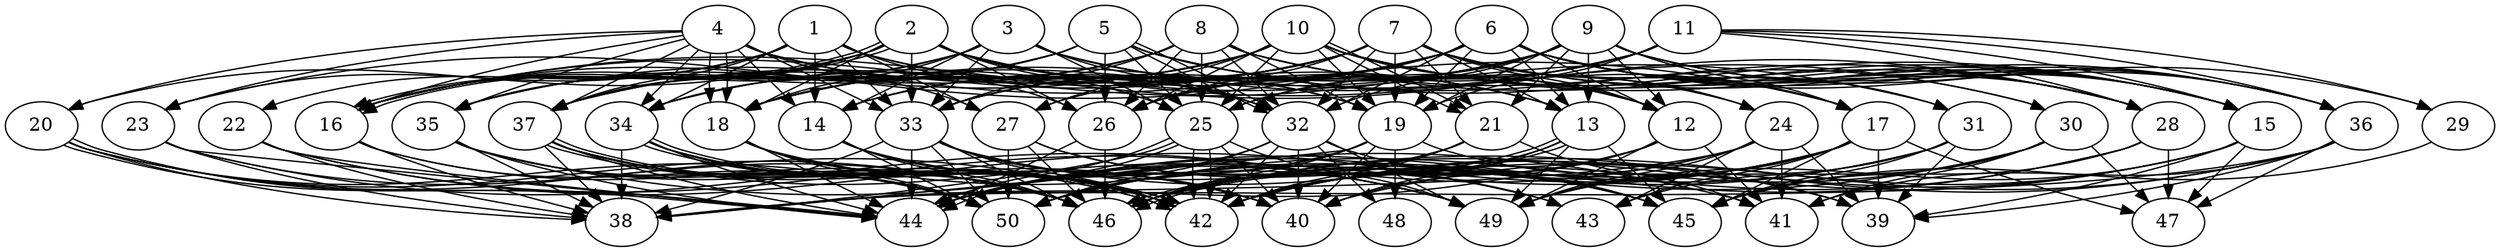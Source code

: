 // DAG (tier=3-complex, mode=compute, n=50, ccr=0.492, fat=0.744, density=0.782, regular=0.236, jump=0.206, mindata=1048576, maxdata=16777216)
// DAG automatically generated by daggen at Sun Aug 24 16:33:35 2025
// /home/ermia/Project/Environments/daggen/bin/daggen --dot --ccr 0.492 --fat 0.744 --regular 0.236 --density 0.782 --jump 0.206 --mindata 1048576 --maxdata 16777216 -n 50 
digraph G {
  1 [size="1574259070467748352", alpha="0.18", expect_size="787129535233874176"]
  1 -> 13 [size ="1075886161920000"]
  1 -> 14 [size ="1075886161920000"]
  1 -> 16 [size ="1075886161920000"]
  1 -> 19 [size ="1075886161920000"]
  1 -> 22 [size ="1075886161920000"]
  1 -> 23 [size ="1075886161920000"]
  1 -> 26 [size ="1075886161920000"]
  1 -> 27 [size ="1075886161920000"]
  1 -> 33 [size ="1075886161920000"]
  1 -> 34 [size ="1075886161920000"]
  1 -> 37 [size ="1075886161920000"]
  2 [size="1619298626380067840", alpha="0.06", expect_size="809649313190033920"]
  2 -> 13 [size ="766665084108800"]
  2 -> 16 [size ="766665084108800"]
  2 -> 16 [size ="766665084108800"]
  2 -> 18 [size ="766665084108800"]
  2 -> 19 [size ="766665084108800"]
  2 -> 20 [size ="766665084108800"]
  2 -> 25 [size ="766665084108800"]
  2 -> 26 [size ="766665084108800"]
  2 -> 28 [size ="766665084108800"]
  2 -> 31 [size ="766665084108800"]
  2 -> 32 [size ="766665084108800"]
  2 -> 33 [size ="766665084108800"]
  2 -> 35 [size ="766665084108800"]
  2 -> 37 [size ="766665084108800"]
  3 [size="5025973136315868", alpha="0.20", expect_size="2512986568157934"]
  3 -> 12 [size ="86114228502528"]
  3 -> 13 [size ="86114228502528"]
  3 -> 14 [size ="86114228502528"]
  3 -> 16 [size ="86114228502528"]
  3 -> 18 [size ="86114228502528"]
  3 -> 25 [size ="86114228502528"]
  3 -> 30 [size ="86114228502528"]
  3 -> 32 [size ="86114228502528"]
  3 -> 33 [size ="86114228502528"]
  3 -> 35 [size ="86114228502528"]
  3 -> 37 [size ="86114228502528"]
  4 [size="188264058789869824", alpha="0.17", expect_size="94132029394934912"]
  4 -> 14 [size ="150167500095488"]
  4 -> 16 [size ="150167500095488"]
  4 -> 17 [size ="150167500095488"]
  4 -> 18 [size ="150167500095488"]
  4 -> 18 [size ="150167500095488"]
  4 -> 20 [size ="150167500095488"]
  4 -> 23 [size ="150167500095488"]
  4 -> 27 [size ="150167500095488"]
  4 -> 32 [size ="150167500095488"]
  4 -> 33 [size ="150167500095488"]
  4 -> 34 [size ="150167500095488"]
  4 -> 35 [size ="150167500095488"]
  4 -> 37 [size ="150167500095488"]
  5 [size="358873718583212224", alpha="0.15", expect_size="179436859291606112"]
  5 -> 12 [size ="173588829175808"]
  5 -> 15 [size ="173588829175808"]
  5 -> 16 [size ="173588829175808"]
  5 -> 24 [size ="173588829175808"]
  5 -> 25 [size ="173588829175808"]
  5 -> 26 [size ="173588829175808"]
  5 -> 28 [size ="173588829175808"]
  5 -> 32 [size ="173588829175808"]
  5 -> 32 [size ="173588829175808"]
  5 -> 34 [size ="173588829175808"]
  5 -> 35 [size ="173588829175808"]
  5 -> 37 [size ="173588829175808"]
  6 [size="87048567018223566848", alpha="0.13", expect_size="43524283509111783424"]
  6 -> 12 [size ="157131915395072"]
  6 -> 13 [size ="157131915395072"]
  6 -> 14 [size ="157131915395072"]
  6 -> 15 [size ="157131915395072"]
  6 -> 19 [size ="157131915395072"]
  6 -> 23 [size ="157131915395072"]
  6 -> 26 [size ="157131915395072"]
  6 -> 27 [size ="157131915395072"]
  6 -> 28 [size ="157131915395072"]
  6 -> 29 [size ="157131915395072"]
  6 -> 31 [size ="157131915395072"]
  6 -> 32 [size ="157131915395072"]
  6 -> 33 [size ="157131915395072"]
  6 -> 34 [size ="157131915395072"]
  6 -> 36 [size ="157131915395072"]
  7 [size="1719852338708674560", alpha="0.17", expect_size="859926169354337280"]
  7 -> 12 [size ="1869110451372032"]
  7 -> 13 [size ="1869110451372032"]
  7 -> 14 [size ="1869110451372032"]
  7 -> 15 [size ="1869110451372032"]
  7 -> 17 [size ="1869110451372032"]
  7 -> 19 [size ="1869110451372032"]
  7 -> 21 [size ="1869110451372032"]
  7 -> 24 [size ="1869110451372032"]
  7 -> 26 [size ="1869110451372032"]
  7 -> 32 [size ="1869110451372032"]
  7 -> 33 [size ="1869110451372032"]
  7 -> 34 [size ="1869110451372032"]
  7 -> 35 [size ="1869110451372032"]
  7 -> 36 [size ="1869110451372032"]
  7 -> 37 [size ="1869110451372032"]
  8 [size="618623531593093873664", alpha="0.03", expect_size="309311765796546936832"]
  8 -> 15 [size ="580819173244928"]
  8 -> 17 [size ="580819173244928"]
  8 -> 18 [size ="580819173244928"]
  8 -> 19 [size ="580819173244928"]
  8 -> 25 [size ="580819173244928"]
  8 -> 26 [size ="580819173244928"]
  8 -> 30 [size ="580819173244928"]
  8 -> 32 [size ="580819173244928"]
  8 -> 33 [size ="580819173244928"]
  8 -> 34 [size ="580819173244928"]
  8 -> 35 [size ="580819173244928"]
  9 [size="1234132998815744000000", alpha="0.03", expect_size="617066499407872000000"]
  9 -> 12 [size ="920445255680000"]
  9 -> 13 [size ="920445255680000"]
  9 -> 15 [size ="920445255680000"]
  9 -> 16 [size ="920445255680000"]
  9 -> 17 [size ="920445255680000"]
  9 -> 18 [size ="920445255680000"]
  9 -> 19 [size ="920445255680000"]
  9 -> 21 [size ="920445255680000"]
  9 -> 25 [size ="920445255680000"]
  9 -> 28 [size ="920445255680000"]
  9 -> 32 [size ="920445255680000"]
  9 -> 33 [size ="920445255680000"]
  9 -> 36 [size ="920445255680000"]
  10 [size="2092334470955585", alpha="0.07", expect_size="1046167235477792"]
  10 -> 12 [size ="145379349757952"]
  10 -> 14 [size ="145379349757952"]
  10 -> 15 [size ="145379349757952"]
  10 -> 16 [size ="145379349757952"]
  10 -> 18 [size ="145379349757952"]
  10 -> 19 [size ="145379349757952"]
  10 -> 21 [size ="145379349757952"]
  10 -> 21 [size ="145379349757952"]
  10 -> 25 [size ="145379349757952"]
  10 -> 26 [size ="145379349757952"]
  10 -> 27 [size ="145379349757952"]
  10 -> 28 [size ="145379349757952"]
  10 -> 36 [size ="145379349757952"]
  10 -> 37 [size ="145379349757952"]
  11 [size="199254065560619", alpha="0.04", expect_size="99627032780309"]
  11 -> 15 [size ="12711769407488"]
  11 -> 16 [size ="12711769407488"]
  11 -> 18 [size ="12711769407488"]
  11 -> 19 [size ="12711769407488"]
  11 -> 25 [size ="12711769407488"]
  11 -> 26 [size ="12711769407488"]
  11 -> 28 [size ="12711769407488"]
  11 -> 29 [size ="12711769407488"]
  11 -> 36 [size ="12711769407488"]
  12 [size="715138650120218738688", alpha="0.15", expect_size="357569325060109369344"]
  12 -> 38 [size ="639759613427712"]
  12 -> 40 [size ="639759613427712"]
  12 -> 41 [size ="639759613427712"]
  12 -> 42 [size ="639759613427712"]
  12 -> 46 [size ="639759613427712"]
  12 -> 49 [size ="639759613427712"]
  13 [size="2839698289157143003136", alpha="0.01", expect_size="1419849144578571501568"]
  13 -> 40 [size ="1604247804182528"]
  13 -> 42 [size ="1604247804182528"]
  13 -> 45 [size ="1604247804182528"]
  13 -> 46 [size ="1604247804182528"]
  13 -> 46 [size ="1604247804182528"]
  13 -> 49 [size ="1604247804182528"]
  14 [size="412404956754729762816", alpha="0.06", expect_size="206202478377364881408"]
  14 -> 42 [size ="443240297791488"]
  14 -> 46 [size ="443240297791488"]
  14 -> 49 [size ="443240297791488"]
  14 -> 50 [size ="443240297791488"]
  15 [size="1176048708147487488", alpha="0.08", expect_size="588024354073743744"]
  15 -> 39 [size ="1965743314829312"]
  15 -> 40 [size ="1965743314829312"]
  15 -> 42 [size ="1965743314829312"]
  15 -> 46 [size ="1965743314829312"]
  15 -> 47 [size ="1965743314829312"]
  15 -> 49 [size ="1965743314829312"]
  16 [size="458964014960232832", alpha="0.18", expect_size="229482007480116416"]
  16 -> 38 [size ="240731650260992"]
  16 -> 46 [size ="240731650260992"]
  16 -> 50 [size ="240731650260992"]
  17 [size="3848051836466410", alpha="0.07", expect_size="1924025918233205"]
  17 -> 39 [size ="95212051365888"]
  17 -> 42 [size ="95212051365888"]
  17 -> 43 [size ="95212051365888"]
  17 -> 44 [size ="95212051365888"]
  17 -> 45 [size ="95212051365888"]
  17 -> 46 [size ="95212051365888"]
  17 -> 47 [size ="95212051365888"]
  17 -> 49 [size ="95212051365888"]
  17 -> 50 [size ="95212051365888"]
  18 [size="1705646907880288288768", alpha="0.14", expect_size="852823453940144144384"]
  18 -> 42 [size ="1142043749384192"]
  18 -> 44 [size ="1142043749384192"]
  18 -> 45 [size ="1142043749384192"]
  18 -> 46 [size ="1142043749384192"]
  18 -> 50 [size ="1142043749384192"]
  19 [size="12234024770533542", alpha="0.04", expect_size="6117012385266771"]
  19 -> 38 [size ="1162295669424128"]
  19 -> 39 [size ="1162295669424128"]
  19 -> 40 [size ="1162295669424128"]
  19 -> 44 [size ="1162295669424128"]
  19 -> 46 [size ="1162295669424128"]
  19 -> 48 [size ="1162295669424128"]
  19 -> 50 [size ="1162295669424128"]
  20 [size="64480429158279675904", alpha="0.00", expect_size="32240214579139837952"]
  20 -> 38 [size ="128639773442048"]
  20 -> 42 [size ="128639773442048"]
  20 -> 44 [size ="128639773442048"]
  20 -> 44 [size ="128639773442048"]
  20 -> 46 [size ="128639773442048"]
  20 -> 50 [size ="128639773442048"]
  21 [size="1367668189762090496", alpha="0.00", expect_size="683834094881045248"]
  21 -> 41 [size ="909930974412800"]
  21 -> 42 [size ="909930974412800"]
  21 -> 44 [size ="909930974412800"]
  21 -> 46 [size ="909930974412800"]
  21 -> 50 [size ="909930974412800"]
  22 [size="222714245020515904", alpha="0.02", expect_size="111357122510257952"]
  22 -> 38 [size ="102115540205568"]
  22 -> 43 [size ="102115540205568"]
  22 -> 44 [size ="102115540205568"]
  22 -> 49 [size ="102115540205568"]
  23 [size="55715705530477112", alpha="0.02", expect_size="27857852765238556"]
  23 -> 38 [size ="1599379249037312"]
  23 -> 44 [size ="1599379249037312"]
  23 -> 46 [size ="1599379249037312"]
  23 -> 49 [size ="1599379249037312"]
  24 [size="559481683087138", alpha="0.05", expect_size="279740841543569"]
  24 -> 38 [size ="52806966837248"]
  24 -> 39 [size ="52806966837248"]
  24 -> 41 [size ="52806966837248"]
  24 -> 42 [size ="52806966837248"]
  24 -> 43 [size ="52806966837248"]
  24 -> 44 [size ="52806966837248"]
  24 -> 49 [size ="52806966837248"]
  25 [size="1288277152383394381824", alpha="0.06", expect_size="644138576191697190912"]
  25 -> 38 [size ="947173466308608"]
  25 -> 40 [size ="947173466308608"]
  25 -> 42 [size ="947173466308608"]
  25 -> 42 [size ="947173466308608"]
  25 -> 44 [size ="947173466308608"]
  25 -> 44 [size ="947173466308608"]
  25 -> 49 [size ="947173466308608"]
  26 [size="1391675258019090792448", alpha="0.07", expect_size="695837629009545396224"]
  26 -> 44 [size ="997199206940672"]
  26 -> 46 [size ="997199206940672"]
  27 [size="21606693112397308", alpha="0.11", expect_size="10803346556198654"]
  27 -> 43 [size ="351914931781632"]
  27 -> 45 [size ="351914931781632"]
  27 -> 46 [size ="351914931781632"]
  27 -> 50 [size ="351914931781632"]
  28 [size="4411253849174891823104", alpha="0.12", expect_size="2205626924587445911552"]
  28 -> 44 [size ="2151780762779648"]
  28 -> 45 [size ="2151780762779648"]
  28 -> 47 [size ="2151780762779648"]
  28 -> 50 [size ="2151780762779648"]
  29 [size="82284369799866880", alpha="0.01", expect_size="41142184899933440"]
  29 -> 45 [size ="1886178718515200"]
  30 [size="24682736410381960", alpha="0.04", expect_size="12341368205190980"]
  30 -> 41 [size ="408813450559488"]
  30 -> 42 [size ="408813450559488"]
  30 -> 43 [size ="408813450559488"]
  30 -> 44 [size ="408813450559488"]
  30 -> 45 [size ="408813450559488"]
  30 -> 47 [size ="408813450559488"]
  31 [size="20499666653092912", alpha="0.10", expect_size="10249833326546456"]
  31 -> 39 [size ="458119498956800"]
  31 -> 45 [size ="458119498956800"]
  31 -> 46 [size ="458119498956800"]
  31 -> 49 [size ="458119498956800"]
  31 -> 50 [size ="458119498956800"]
  32 [size="1510163831729869312", alpha="0.07", expect_size="755081915864934656"]
  32 -> 40 [size ="1171001232588800"]
  32 -> 42 [size ="1171001232588800"]
  32 -> 44 [size ="1171001232588800"]
  32 -> 45 [size ="1171001232588800"]
  32 -> 48 [size ="1171001232588800"]
  32 -> 49 [size ="1171001232588800"]
  32 -> 50 [size ="1171001232588800"]
  33 [size="468190975041090879488", alpha="0.01", expect_size="234095487520545439744"]
  33 -> 38 [size ="482360806080512"]
  33 -> 39 [size ="482360806080512"]
  33 -> 40 [size ="482360806080512"]
  33 -> 42 [size ="482360806080512"]
  33 -> 44 [size ="482360806080512"]
  33 -> 45 [size ="482360806080512"]
  33 -> 46 [size ="482360806080512"]
  33 -> 50 [size ="482360806080512"]
  34 [size="49870854202589280", alpha="0.01", expect_size="24935427101294640"]
  34 -> 38 [size ="1094778573815808"]
  34 -> 40 [size ="1094778573815808"]
  34 -> 42 [size ="1094778573815808"]
  34 -> 42 [size ="1094778573815808"]
  34 -> 44 [size ="1094778573815808"]
  34 -> 46 [size ="1094778573815808"]
  34 -> 50 [size ="1094778573815808"]
  35 [size="2720462015673732096", alpha="0.12", expect_size="1360231007836866048"]
  35 -> 38 [size ="944323218636800"]
  35 -> 41 [size ="944323218636800"]
  35 -> 42 [size ="944323218636800"]
  35 -> 44 [size ="944323218636800"]
  35 -> 46 [size ="944323218636800"]
  35 -> 50 [size ="944323218636800"]
  36 [size="492110922135896064000", alpha="0.07", expect_size="246055461067948032000"]
  36 -> 38 [size ="498653252812800"]
  36 -> 39 [size ="498653252812800"]
  36 -> 41 [size ="498653252812800"]
  36 -> 42 [size ="498653252812800"]
  36 -> 46 [size ="498653252812800"]
  36 -> 47 [size ="498653252812800"]
  37 [size="3494896797288555008", alpha="0.03", expect_size="1747448398644277504"]
  37 -> 38 [size ="1408746597122048"]
  37 -> 40 [size ="1408746597122048"]
  37 -> 42 [size ="1408746597122048"]
  37 -> 42 [size ="1408746597122048"]
  37 -> 44 [size ="1408746597122048"]
  37 -> 46 [size ="1408746597122048"]
  37 -> 49 [size ="1408746597122048"]
  37 -> 50 [size ="1408746597122048"]
  38 [size="2374665446559751168", alpha="0.03", expect_size="1187332723279875584"]
  39 [size="377933256319924928", alpha="0.19", expect_size="188966628159962464"]
  40 [size="9142544506145472512", alpha="0.10", expect_size="4571272253072736256"]
  41 [size="83927949993129888", alpha="0.09", expect_size="41963974996564944"]
  42 [size="1045960269887363350528", alpha="0.04", expect_size="522980134943681675264"]
  43 [size="3900998213875592593408", alpha="0.07", expect_size="1950499106937796296704"]
  44 [size="80635901572563337216", alpha="0.20", expect_size="40317950786281668608"]
  45 [size="2395673027344137715712", alpha="0.10", expect_size="1197836513672068857856"]
  46 [size="2107568348405045760", alpha="0.19", expect_size="1053784174202522880"]
  47 [size="129365046336113606656", alpha="0.06", expect_size="64682523168056803328"]
  48 [size="906748965656926976", alpha="0.10", expect_size="453374482828463488"]
  49 [size="5018901694646321152", alpha="0.12", expect_size="2509450847323160576"]
  50 [size="535515534986227456", alpha="0.06", expect_size="267757767493113728"]
}